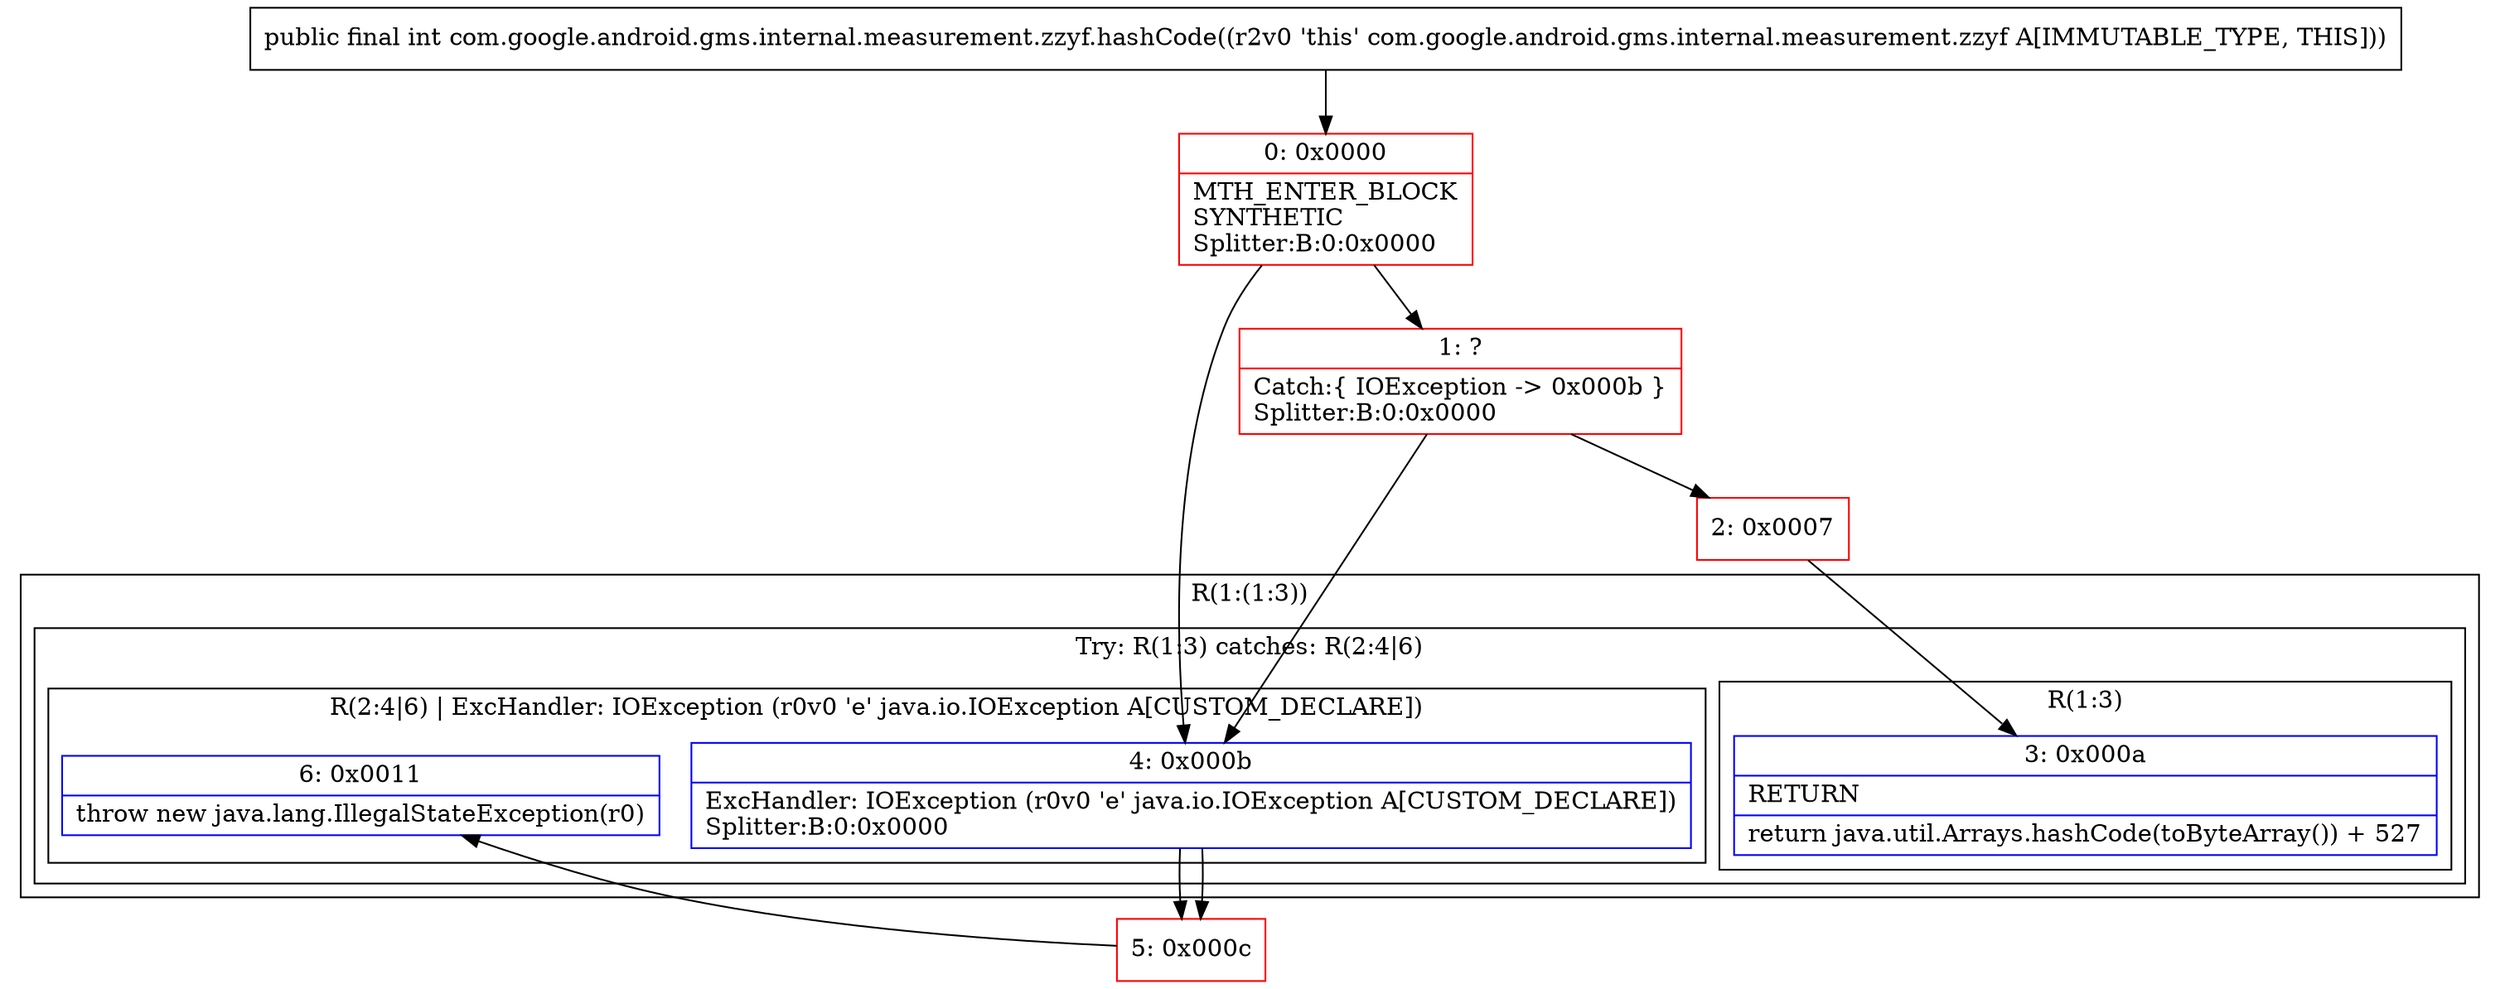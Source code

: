 digraph "CFG forcom.google.android.gms.internal.measurement.zzyf.hashCode()I" {
subgraph cluster_Region_1992028841 {
label = "R(1:(1:3))";
node [shape=record,color=blue];
subgraph cluster_TryCatchRegion_2007186763 {
label = "Try: R(1:3) catches: R(2:4|6)";
node [shape=record,color=blue];
subgraph cluster_Region_1700455358 {
label = "R(1:3)";
node [shape=record,color=blue];
Node_3 [shape=record,label="{3\:\ 0x000a|RETURN\l|return java.util.Arrays.hashCode(toByteArray()) + 527\l}"];
}
subgraph cluster_Region_207495568 {
label = "R(2:4|6) | ExcHandler: IOException (r0v0 'e' java.io.IOException A[CUSTOM_DECLARE])\l";
node [shape=record,color=blue];
Node_4 [shape=record,label="{4\:\ 0x000b|ExcHandler: IOException (r0v0 'e' java.io.IOException A[CUSTOM_DECLARE])\lSplitter:B:0:0x0000\l}"];
Node_6 [shape=record,label="{6\:\ 0x0011|throw new java.lang.IllegalStateException(r0)\l}"];
}
}
}
subgraph cluster_Region_207495568 {
label = "R(2:4|6) | ExcHandler: IOException (r0v0 'e' java.io.IOException A[CUSTOM_DECLARE])\l";
node [shape=record,color=blue];
Node_4 [shape=record,label="{4\:\ 0x000b|ExcHandler: IOException (r0v0 'e' java.io.IOException A[CUSTOM_DECLARE])\lSplitter:B:0:0x0000\l}"];
Node_6 [shape=record,label="{6\:\ 0x0011|throw new java.lang.IllegalStateException(r0)\l}"];
}
Node_0 [shape=record,color=red,label="{0\:\ 0x0000|MTH_ENTER_BLOCK\lSYNTHETIC\lSplitter:B:0:0x0000\l}"];
Node_1 [shape=record,color=red,label="{1\:\ ?|Catch:\{ IOException \-\> 0x000b \}\lSplitter:B:0:0x0000\l}"];
Node_2 [shape=record,color=red,label="{2\:\ 0x0007}"];
Node_5 [shape=record,color=red,label="{5\:\ 0x000c}"];
MethodNode[shape=record,label="{public final int com.google.android.gms.internal.measurement.zzyf.hashCode((r2v0 'this' com.google.android.gms.internal.measurement.zzyf A[IMMUTABLE_TYPE, THIS])) }"];
MethodNode -> Node_0;
Node_4 -> Node_5;
Node_4 -> Node_5;
Node_0 -> Node_1;
Node_0 -> Node_4;
Node_1 -> Node_2;
Node_1 -> Node_4;
Node_2 -> Node_3;
Node_5 -> Node_6;
}


